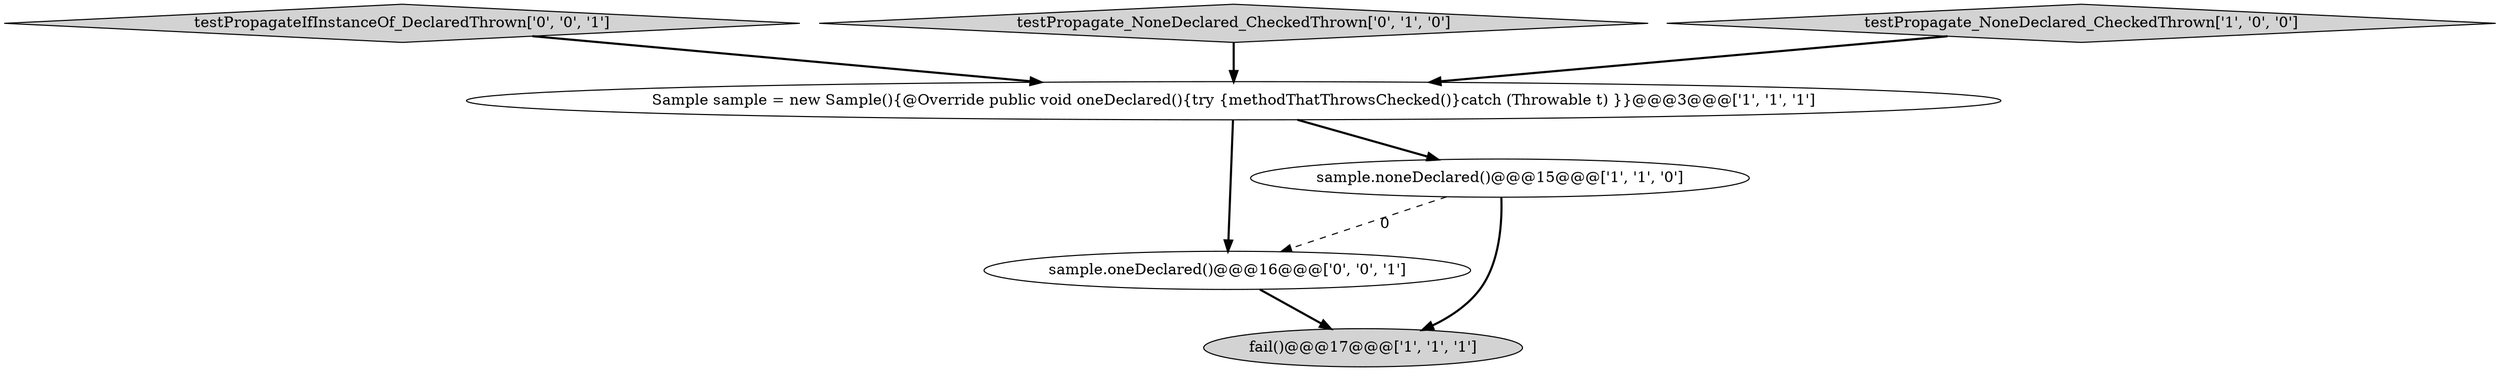digraph {
1 [style = filled, label = "fail()@@@17@@@['1', '1', '1']", fillcolor = lightgray, shape = ellipse image = "AAA0AAABBB1BBB"];
5 [style = filled, label = "testPropagateIfInstanceOf_DeclaredThrown['0', '0', '1']", fillcolor = lightgray, shape = diamond image = "AAA0AAABBB3BBB"];
4 [style = filled, label = "testPropagate_NoneDeclared_CheckedThrown['0', '1', '0']", fillcolor = lightgray, shape = diamond image = "AAA0AAABBB2BBB"];
6 [style = filled, label = "sample.oneDeclared()@@@16@@@['0', '0', '1']", fillcolor = white, shape = ellipse image = "AAA0AAABBB3BBB"];
3 [style = filled, label = "sample.noneDeclared()@@@15@@@['1', '1', '0']", fillcolor = white, shape = ellipse image = "AAA0AAABBB1BBB"];
2 [style = filled, label = "testPropagate_NoneDeclared_CheckedThrown['1', '0', '0']", fillcolor = lightgray, shape = diamond image = "AAA0AAABBB1BBB"];
0 [style = filled, label = "Sample sample = new Sample(){@Override public void oneDeclared(){try {methodThatThrowsChecked()}catch (Throwable t) }}@@@3@@@['1', '1', '1']", fillcolor = white, shape = ellipse image = "AAA0AAABBB1BBB"];
0->6 [style = bold, label=""];
2->0 [style = bold, label=""];
5->0 [style = bold, label=""];
3->6 [style = dashed, label="0"];
0->3 [style = bold, label=""];
6->1 [style = bold, label=""];
4->0 [style = bold, label=""];
3->1 [style = bold, label=""];
}
